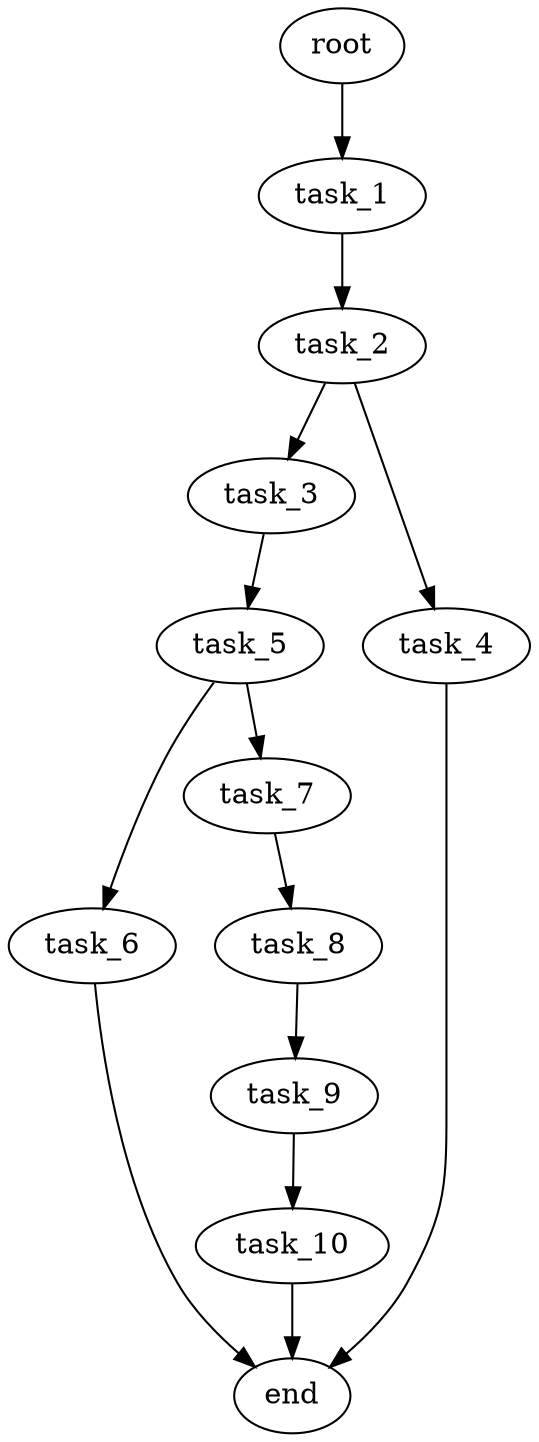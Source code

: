 digraph G {
  root [size="0.000000e+00"];
  task_1 [size="8.989347e+09"];
  task_2 [size="2.101555e+09"];
  task_3 [size="2.496048e+09"];
  task_4 [size="1.028833e+09"];
  task_5 [size="7.801382e+09"];
  task_6 [size="8.841463e+09"];
  task_7 [size="4.064368e+09"];
  task_8 [size="6.206994e+09"];
  task_9 [size="1.546379e+09"];
  task_10 [size="9.298880e+09"];
  end [size="0.000000e+00"];

  root -> task_1 [size="1.000000e-12"];
  task_1 -> task_2 [size="2.101555e+08"];
  task_2 -> task_3 [size="2.496048e+08"];
  task_2 -> task_4 [size="1.028833e+08"];
  task_3 -> task_5 [size="7.801382e+08"];
  task_4 -> end [size="1.000000e-12"];
  task_5 -> task_6 [size="8.841463e+08"];
  task_5 -> task_7 [size="4.064368e+08"];
  task_6 -> end [size="1.000000e-12"];
  task_7 -> task_8 [size="6.206994e+08"];
  task_8 -> task_9 [size="1.546379e+08"];
  task_9 -> task_10 [size="9.298880e+08"];
  task_10 -> end [size="1.000000e-12"];
}
